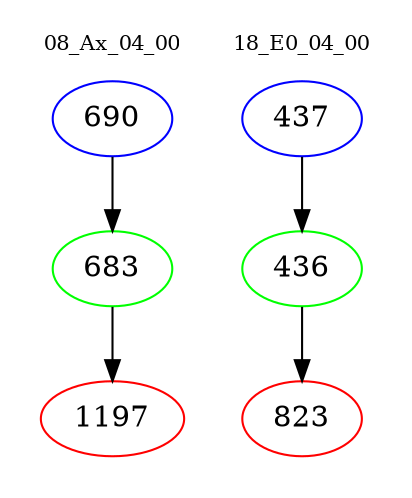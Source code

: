 digraph{
subgraph cluster_0 {
color = white
label = "08_Ax_04_00";
fontsize=10;
T0_690 [label="690", color="blue"]
T0_690 -> T0_683 [color="black"]
T0_683 [label="683", color="green"]
T0_683 -> T0_1197 [color="black"]
T0_1197 [label="1197", color="red"]
}
subgraph cluster_1 {
color = white
label = "18_E0_04_00";
fontsize=10;
T1_437 [label="437", color="blue"]
T1_437 -> T1_436 [color="black"]
T1_436 [label="436", color="green"]
T1_436 -> T1_823 [color="black"]
T1_823 [label="823", color="red"]
}
}
